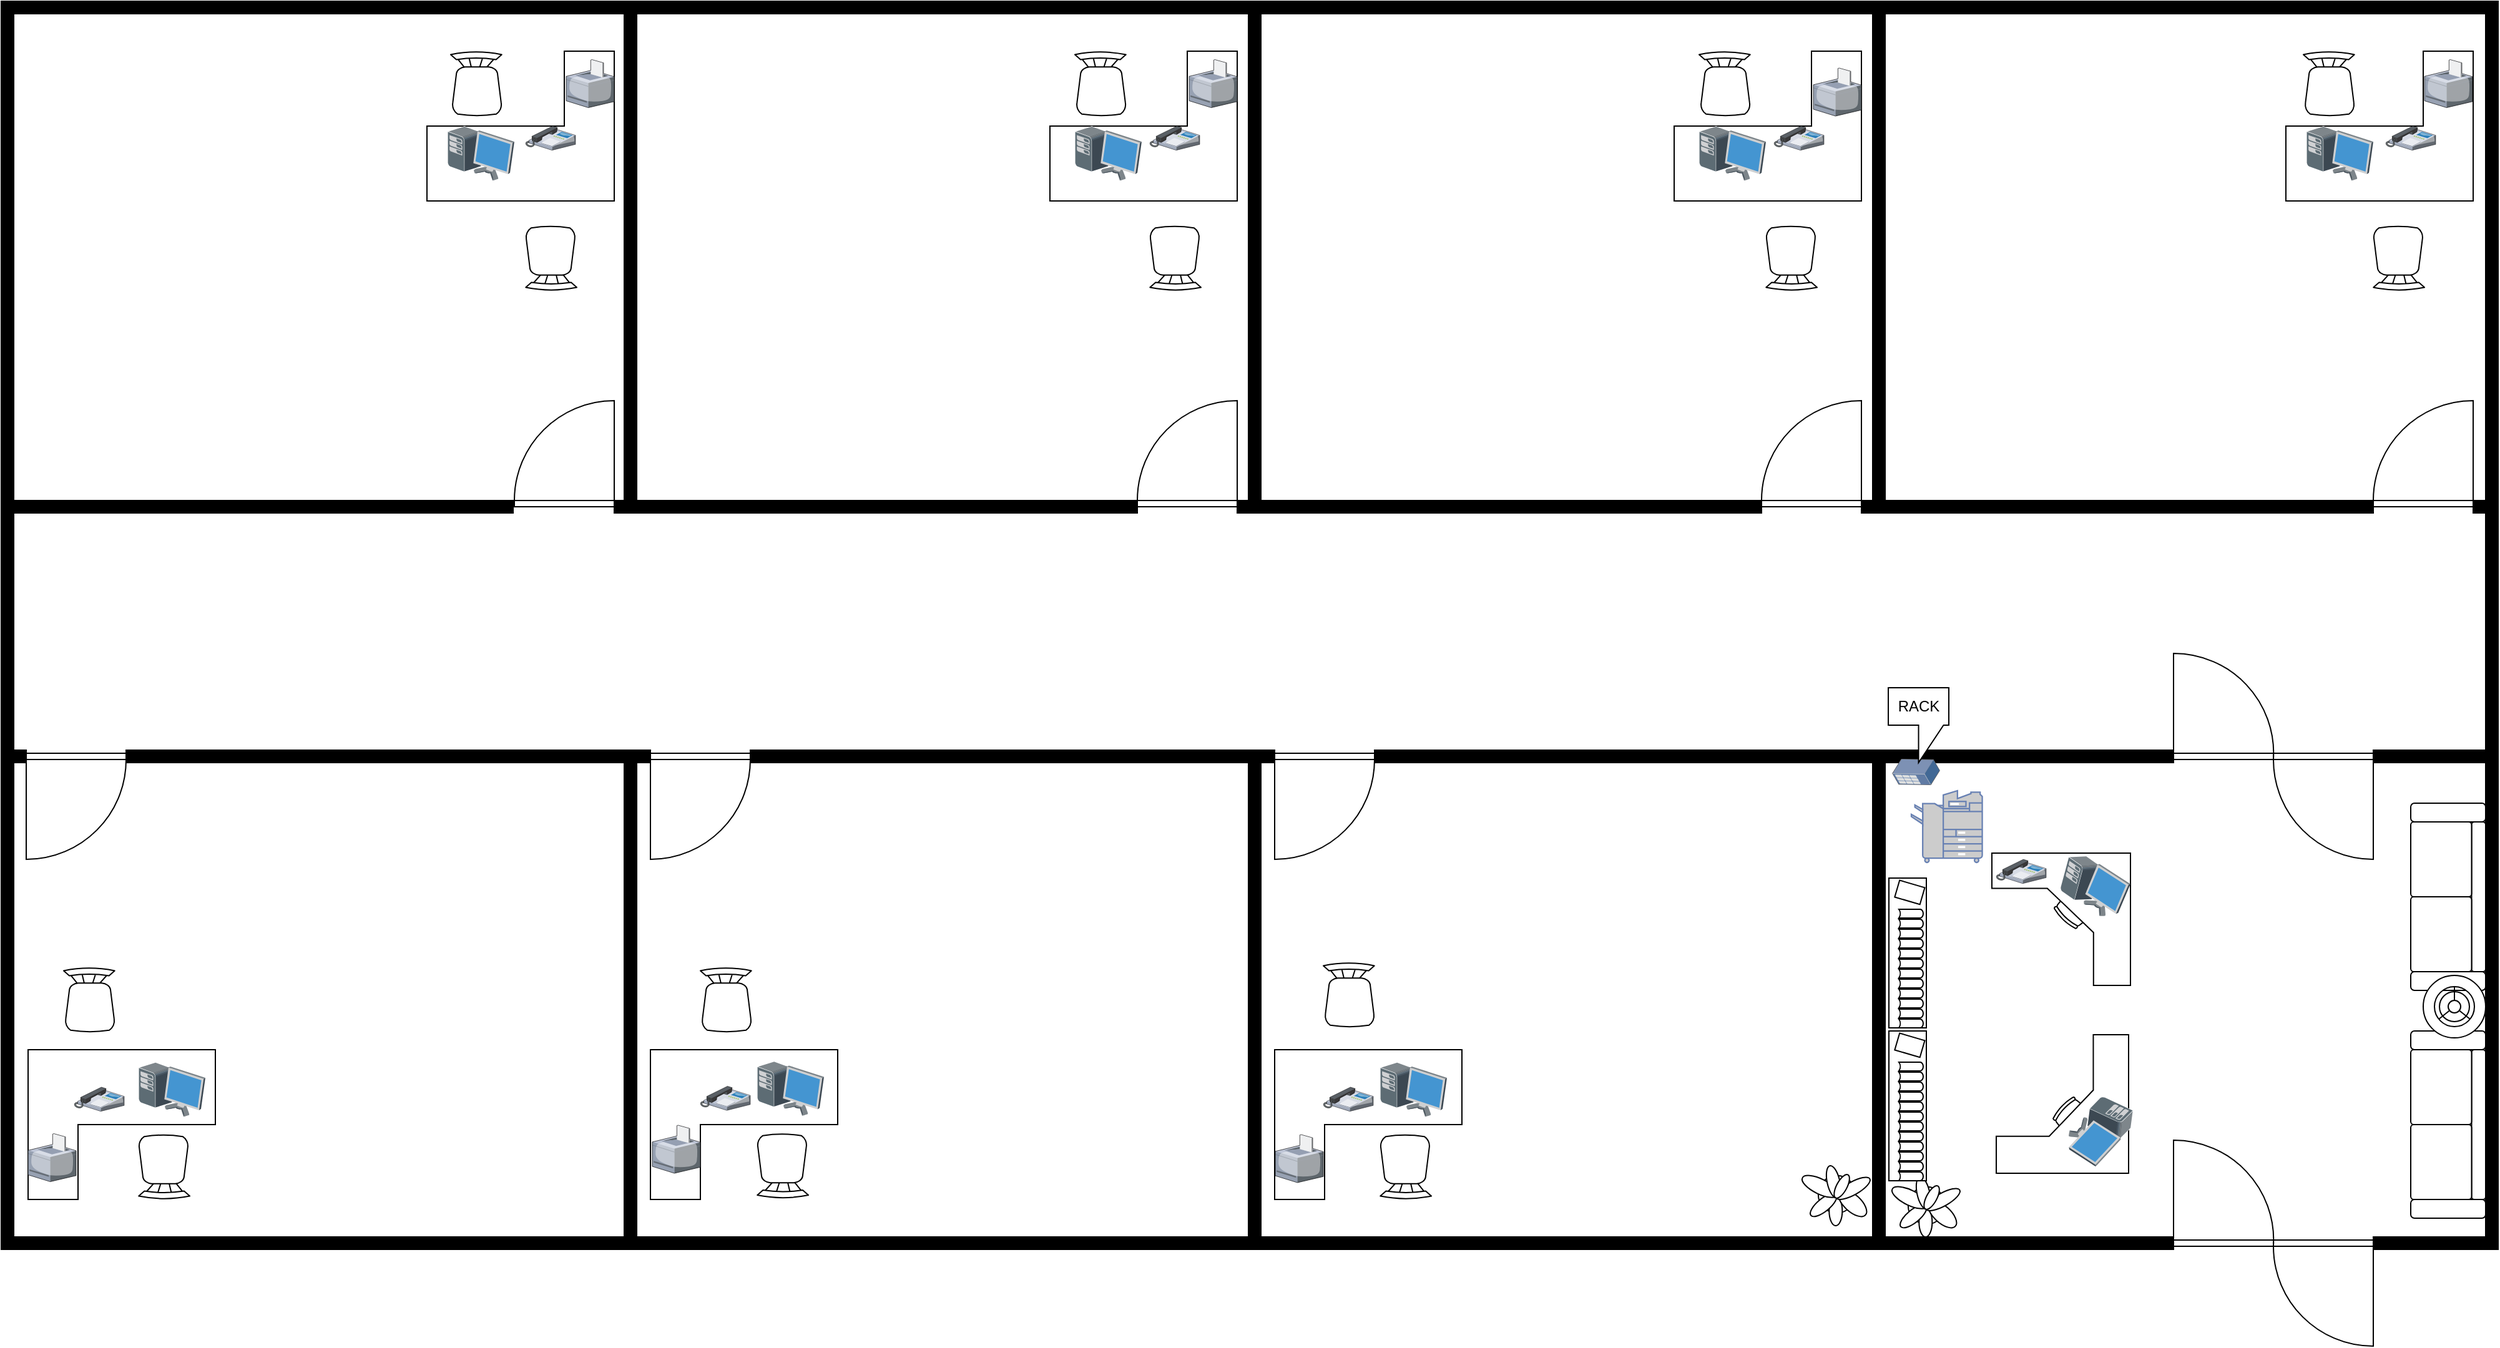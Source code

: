 <mxfile version="26.0.5">
  <diagram name="Page-1" id="38b20595-45e3-9b7f-d5ca-b57f44c5b66d">
    <mxGraphModel dx="3044" dy="1433" grid="1" gridSize="10" guides="1" tooltips="1" connect="1" arrows="1" fold="1" page="1" pageScale="1" pageWidth="1100" pageHeight="850" background="none" math="0" shadow="0">
      <root>
        <mxCell id="0" />
        <mxCell id="1" parent="0" />
        <mxCell id="beE5JjMMfGoEQ-mpP0OD-95" value="" style="verticalLabelPosition=bottom;html=1;verticalAlign=top;align=center;shape=mxgraph.floorplan.desk_corner_2;rotation=-180;" vertex="1" parent="1">
          <mxGeometry x="1830" y="40" width="150" height="120" as="geometry" />
        </mxCell>
        <mxCell id="beE5JjMMfGoEQ-mpP0OD-94" value="" style="verticalLabelPosition=bottom;html=1;verticalAlign=top;align=center;shape=mxgraph.floorplan.desk_corner_2;rotation=-180;" vertex="1" parent="1">
          <mxGeometry x="1340" y="40" width="150" height="120" as="geometry" />
        </mxCell>
        <mxCell id="beE5JjMMfGoEQ-mpP0OD-85" value="" style="verticalLabelPosition=bottom;html=1;verticalAlign=top;align=center;shape=mxgraph.floorplan.desk_corner_2;rotation=-180;" vertex="1" parent="1">
          <mxGeometry x="840" y="40" width="150" height="120" as="geometry" />
        </mxCell>
        <mxCell id="beE5JjMMfGoEQ-mpP0OD-96" value="" style="verticalLabelPosition=bottom;html=1;verticalAlign=top;align=center;shape=mxgraph.floorplan.desk_corner_2;rotation=-180;" vertex="1" parent="1">
          <mxGeometry x="341" y="40" width="150" height="120" as="geometry" />
        </mxCell>
        <mxCell id="beE5JjMMfGoEQ-mpP0OD-88" value="" style="verticalLabelPosition=bottom;html=1;verticalAlign=top;align=center;shape=mxgraph.floorplan.desk_corner_2;" vertex="1" parent="1">
          <mxGeometry x="21.5" y="840" width="150" height="120" as="geometry" />
        </mxCell>
        <mxCell id="beE5JjMMfGoEQ-mpP0OD-86" value="" style="verticalLabelPosition=bottom;html=1;verticalAlign=top;align=center;shape=mxgraph.floorplan.desk_corner_2;" vertex="1" parent="1">
          <mxGeometry x="520" y="840" width="150" height="120" as="geometry" />
        </mxCell>
        <mxCell id="beE5JjMMfGoEQ-mpP0OD-7" value="" style="verticalLabelPosition=bottom;html=1;verticalAlign=top;align=center;shape=mxgraph.floorplan.wall;fillColor=strokeColor;direction=south;" vertex="1" parent="1">
          <mxGeometry x="999" y="900" width="10" height="100" as="geometry" />
        </mxCell>
        <mxCell id="beE5JjMMfGoEQ-mpP0OD-8" value="" style="verticalLabelPosition=bottom;html=1;verticalAlign=top;align=center;shape=mxgraph.floorplan.wall;fillColor=strokeColor;" vertex="1" parent="1">
          <mxGeometry y="400" width="410" height="10" as="geometry" />
        </mxCell>
        <mxCell id="beE5JjMMfGoEQ-mpP0OD-10" value="" style="verticalLabelPosition=bottom;html=1;verticalAlign=top;align=center;shape=mxgraph.floorplan.wall;fillColor=strokeColor;direction=south;" vertex="1" parent="1">
          <mxGeometry x="1499" y="600" width="10" height="400" as="geometry" />
        </mxCell>
        <mxCell id="beE5JjMMfGoEQ-mpP0OD-11" value="" style="verticalLabelPosition=bottom;html=1;verticalAlign=top;align=center;shape=mxgraph.floorplan.wall;fillColor=strokeColor;direction=south;" vertex="1" parent="1">
          <mxGeometry x="499" y="610" width="10" height="390" as="geometry" />
        </mxCell>
        <mxCell id="beE5JjMMfGoEQ-mpP0OD-12" value="" style="verticalLabelPosition=bottom;html=1;verticalAlign=top;align=center;shape=mxgraph.floorplan.wall;fillColor=strokeColor;direction=south;" vertex="1" parent="1">
          <mxGeometry x="499" y="10" width="10" height="400" as="geometry" />
        </mxCell>
        <mxCell id="beE5JjMMfGoEQ-mpP0OD-13" value="" style="verticalLabelPosition=bottom;html=1;verticalAlign=top;align=center;shape=mxgraph.floorplan.wall;fillColor=strokeColor;direction=south;" vertex="1" parent="1">
          <mxGeometry x="999" y="10" width="10" height="400" as="geometry" />
        </mxCell>
        <mxCell id="beE5JjMMfGoEQ-mpP0OD-14" value="" style="verticalLabelPosition=bottom;html=1;verticalAlign=top;align=center;shape=mxgraph.floorplan.wall;fillColor=strokeColor;direction=south;" vertex="1" parent="1">
          <mxGeometry x="1499" y="10" width="10" height="400" as="geometry" />
        </mxCell>
        <mxCell id="beE5JjMMfGoEQ-mpP0OD-15" value="" style="verticalLabelPosition=bottom;html=1;verticalAlign=top;align=center;shape=mxgraph.floorplan.wall;fillColor=strokeColor;" vertex="1" parent="1">
          <mxGeometry y="600" width="20" height="10" as="geometry" />
        </mxCell>
        <mxCell id="beE5JjMMfGoEQ-mpP0OD-16" value="" style="verticalLabelPosition=bottom;html=1;verticalAlign=top;align=center;shape=mxgraph.floorplan.wall;fillColor=strokeColor;" vertex="1" parent="1">
          <mxGeometry x="1900" y="600" width="100" height="10" as="geometry" />
        </mxCell>
        <mxCell id="beE5JjMMfGoEQ-mpP0OD-19" value="" style="verticalLabelPosition=bottom;html=1;verticalAlign=top;align=center;shape=mxgraph.floorplan.wall;fillColor=strokeColor;" vertex="1" parent="1">
          <mxGeometry x="1100" y="600" width="640" height="10" as="geometry" />
        </mxCell>
        <mxCell id="beE5JjMMfGoEQ-mpP0OD-20" value="" style="verticalLabelPosition=bottom;html=1;verticalAlign=top;align=center;shape=mxgraph.floorplan.wall;fillColor=strokeColor;" vertex="1" parent="1">
          <mxGeometry x="1900" y="990" width="100" height="10" as="geometry" />
        </mxCell>
        <mxCell id="beE5JjMMfGoEQ-mpP0OD-21" value="" style="verticalLabelPosition=bottom;html=1;verticalAlign=top;align=center;shape=mxgraph.floorplan.wall;fillColor=strokeColor;" vertex="1" parent="1">
          <mxGeometry y="990" width="1740" height="10" as="geometry" />
        </mxCell>
        <mxCell id="beE5JjMMfGoEQ-mpP0OD-22" value="" style="verticalLabelPosition=bottom;html=1;verticalAlign=top;align=center;shape=mxgraph.floorplan.wall;fillColor=strokeColor;direction=south;" vertex="1" parent="1">
          <mxGeometry x="1990" width="10" height="1000" as="geometry" />
        </mxCell>
        <mxCell id="beE5JjMMfGoEQ-mpP0OD-27" value="" style="verticalLabelPosition=bottom;html=1;verticalAlign=top;align=center;shape=mxgraph.floorplan.doorOpposing;dx=0.5;" vertex="1" parent="1">
          <mxGeometry x="1740" y="522.5" width="160" height="165" as="geometry" />
        </mxCell>
        <mxCell id="beE5JjMMfGoEQ-mpP0OD-28" value="" style="verticalLabelPosition=bottom;html=1;verticalAlign=top;align=center;shape=mxgraph.floorplan.doorOpposing;dx=0.5;" vertex="1" parent="1">
          <mxGeometry x="1740" y="912.5" width="160" height="165" as="geometry" />
        </mxCell>
        <mxCell id="beE5JjMMfGoEQ-mpP0OD-29" value="" style="verticalLabelPosition=bottom;html=1;verticalAlign=top;align=center;shape=mxgraph.floorplan.wall;fillColor=strokeColor;" vertex="1" parent="1">
          <mxGeometry width="2000" height="10" as="geometry" />
        </mxCell>
        <mxCell id="beE5JjMMfGoEQ-mpP0OD-31" value="" style="verticalLabelPosition=bottom;html=1;verticalAlign=top;align=center;shape=mxgraph.floorplan.wall;fillColor=strokeColor;direction=south;" vertex="1" parent="1">
          <mxGeometry width="10" height="1000" as="geometry" />
        </mxCell>
        <mxCell id="beE5JjMMfGoEQ-mpP0OD-33" value="" style="verticalLabelPosition=bottom;html=1;verticalAlign=top;align=center;shape=mxgraph.floorplan.doorLeft;aspect=fixed;" vertex="1" parent="1">
          <mxGeometry x="1020" y="602.5" width="80" height="85" as="geometry" />
        </mxCell>
        <mxCell id="beE5JjMMfGoEQ-mpP0OD-34" value="" style="verticalLabelPosition=bottom;html=1;verticalAlign=top;align=center;shape=mxgraph.floorplan.wall;fillColor=strokeColor;" vertex="1" parent="1">
          <mxGeometry x="600" y="600" width="420" height="10" as="geometry" />
        </mxCell>
        <mxCell id="beE5JjMMfGoEQ-mpP0OD-35" value="" style="verticalLabelPosition=bottom;html=1;verticalAlign=top;align=center;shape=mxgraph.floorplan.wall;fillColor=strokeColor;direction=south;" vertex="1" parent="1">
          <mxGeometry x="999" y="610" width="10" height="302.5" as="geometry" />
        </mxCell>
        <mxCell id="beE5JjMMfGoEQ-mpP0OD-36" value="" style="verticalLabelPosition=bottom;html=1;verticalAlign=top;align=center;shape=mxgraph.floorplan.wall;fillColor=strokeColor;" vertex="1" parent="1">
          <mxGeometry x="100" y="600" width="420" height="10" as="geometry" />
        </mxCell>
        <mxCell id="beE5JjMMfGoEQ-mpP0OD-37" value="" style="verticalLabelPosition=bottom;html=1;verticalAlign=top;align=center;shape=mxgraph.floorplan.doorLeft;aspect=fixed;" vertex="1" parent="1">
          <mxGeometry x="520" y="602.5" width="80" height="85" as="geometry" />
        </mxCell>
        <mxCell id="beE5JjMMfGoEQ-mpP0OD-40" value="" style="verticalLabelPosition=bottom;html=1;verticalAlign=top;align=center;shape=mxgraph.floorplan.doorLeft;aspect=fixed;" vertex="1" parent="1">
          <mxGeometry x="20" y="602.5" width="80" height="85" as="geometry" />
        </mxCell>
        <mxCell id="beE5JjMMfGoEQ-mpP0OD-41" value="" style="verticalLabelPosition=bottom;html=1;verticalAlign=top;align=center;shape=mxgraph.floorplan.doorLeft;aspect=fixed;rotation=-180;" vertex="1" parent="1">
          <mxGeometry x="411" y="320" width="80" height="85" as="geometry" />
        </mxCell>
        <mxCell id="beE5JjMMfGoEQ-mpP0OD-42" value="" style="verticalLabelPosition=bottom;html=1;verticalAlign=top;align=center;shape=mxgraph.floorplan.doorLeft;aspect=fixed;rotation=-180;" vertex="1" parent="1">
          <mxGeometry x="1900" y="320" width="80" height="85" as="geometry" />
        </mxCell>
        <mxCell id="beE5JjMMfGoEQ-mpP0OD-43" value="" style="verticalLabelPosition=bottom;html=1;verticalAlign=top;align=center;shape=mxgraph.floorplan.doorLeft;aspect=fixed;rotation=-180;" vertex="1" parent="1">
          <mxGeometry x="1410" y="320" width="80" height="85" as="geometry" />
        </mxCell>
        <mxCell id="beE5JjMMfGoEQ-mpP0OD-44" value="" style="verticalLabelPosition=bottom;html=1;verticalAlign=top;align=center;shape=mxgraph.floorplan.doorLeft;aspect=fixed;rotation=-180;" vertex="1" parent="1">
          <mxGeometry x="910" y="320" width="80" height="85" as="geometry" />
        </mxCell>
        <mxCell id="beE5JjMMfGoEQ-mpP0OD-45" value="" style="verticalLabelPosition=bottom;html=1;verticalAlign=top;align=center;shape=mxgraph.floorplan.wall;fillColor=strokeColor;" vertex="1" parent="1">
          <mxGeometry x="1980" y="400" width="10" height="10" as="geometry" />
        </mxCell>
        <mxCell id="beE5JjMMfGoEQ-mpP0OD-46" value="" style="verticalLabelPosition=bottom;html=1;verticalAlign=top;align=center;shape=mxgraph.floorplan.wall;fillColor=strokeColor;" vertex="1" parent="1">
          <mxGeometry x="1490" y="400" width="410" height="10" as="geometry" />
        </mxCell>
        <mxCell id="beE5JjMMfGoEQ-mpP0OD-47" value="" style="verticalLabelPosition=bottom;html=1;verticalAlign=top;align=center;shape=mxgraph.floorplan.wall;fillColor=strokeColor;" vertex="1" parent="1">
          <mxGeometry x="491" y="400" width="419" height="10" as="geometry" />
        </mxCell>
        <mxCell id="beE5JjMMfGoEQ-mpP0OD-48" value="" style="verticalLabelPosition=bottom;html=1;verticalAlign=top;align=center;shape=mxgraph.floorplan.wall;fillColor=strokeColor;" vertex="1" parent="1">
          <mxGeometry x="990" y="400" width="420" height="10" as="geometry" />
        </mxCell>
        <mxCell id="beE5JjMMfGoEQ-mpP0OD-49" value="" style="verticalLabelPosition=bottom;html=1;verticalAlign=top;align=center;shape=mxgraph.floorplan.couch;rotation=90;" vertex="1" parent="1">
          <mxGeometry x="1885" y="687.5" width="150" height="60" as="geometry" />
        </mxCell>
        <mxCell id="beE5JjMMfGoEQ-mpP0OD-50" value="" style="verticalLabelPosition=bottom;html=1;verticalAlign=top;align=center;shape=mxgraph.floorplan.couch;rotation=90;" vertex="1" parent="1">
          <mxGeometry x="1885" y="870" width="150" height="60" as="geometry" />
        </mxCell>
        <mxCell id="beE5JjMMfGoEQ-mpP0OD-51" value="" style="verticalLabelPosition=bottom;html=1;verticalAlign=top;align=center;shape=mxgraph.floorplan.plant;" vertex="1" parent="1">
          <mxGeometry x="1516.5" y="939" width="47" height="51" as="geometry" />
        </mxCell>
        <mxCell id="beE5JjMMfGoEQ-mpP0OD-52" value="" style="verticalLabelPosition=bottom;html=1;verticalAlign=top;align=center;shape=mxgraph.floorplan.floor_lamp;" vertex="1" parent="1">
          <mxGeometry x="1940" y="780.5" width="50" height="50" as="geometry" />
        </mxCell>
        <mxCell id="beE5JjMMfGoEQ-mpP0OD-53" value="" style="verticalLabelPosition=bottom;html=1;verticalAlign=top;align=center;shape=mxgraph.floorplan.desk_corner_2;" vertex="1" parent="1">
          <mxGeometry x="1020" y="840" width="150" height="120" as="geometry" />
        </mxCell>
        <mxCell id="beE5JjMMfGoEQ-mpP0OD-55" value="" style="verticalLabelPosition=bottom;html=1;verticalAlign=top;align=center;shape=mxgraph.floorplan.chair;" vertex="1" parent="1">
          <mxGeometry x="1059" y="770" width="41" height="52" as="geometry" />
        </mxCell>
        <mxCell id="beE5JjMMfGoEQ-mpP0OD-56" value="" style="verticalLabelPosition=bottom;html=1;verticalAlign=top;align=center;shape=mxgraph.floorplan.chair;rotation=-180;" vertex="1" parent="1">
          <mxGeometry x="1104.5" y="908" width="41" height="52" as="geometry" />
        </mxCell>
        <mxCell id="beE5JjMMfGoEQ-mpP0OD-57" value="" style="verticalLabelPosition=bottom;html=1;verticalAlign=top;align=center;shape=mxgraph.floorplan.plant;" vertex="1" parent="1">
          <mxGeometry x="1444.5" y="930" width="47" height="51" as="geometry" />
        </mxCell>
        <mxCell id="beE5JjMMfGoEQ-mpP0OD-60" value="" style="verticalLabelPosition=bottom;html=1;verticalAlign=top;align=center;shape=mxgraph.floorplan.bookcase;rotation=-90;" vertex="1" parent="1">
          <mxGeometry x="1467" y="870" width="120" height="30" as="geometry" />
        </mxCell>
        <mxCell id="beE5JjMMfGoEQ-mpP0OD-61" value="" style="verticalLabelPosition=bottom;html=1;verticalAlign=top;align=center;shape=mxgraph.floorplan.bookcase;rotation=-90;" vertex="1" parent="1">
          <mxGeometry x="1467" y="747.5" width="120" height="30" as="geometry" />
        </mxCell>
        <mxCell id="beE5JjMMfGoEQ-mpP0OD-64" value="" style="verticalLabelPosition=bottom;sketch=0;aspect=fixed;html=1;verticalAlign=top;strokeColor=none;align=center;outlineConnect=0;shape=mxgraph.citrix.ip_phone;" vertex="1" parent="1">
          <mxGeometry x="1059" y="870" width="40" height="19.36" as="geometry" />
        </mxCell>
        <mxCell id="beE5JjMMfGoEQ-mpP0OD-65" value="" style="verticalLabelPosition=bottom;sketch=0;aspect=fixed;html=1;verticalAlign=top;strokeColor=none;align=center;outlineConnect=0;shape=mxgraph.citrix.printer;" vertex="1" parent="1">
          <mxGeometry x="1020.5" y="908" width="38.5" height="38.5" as="geometry" />
        </mxCell>
        <mxCell id="beE5JjMMfGoEQ-mpP0OD-66" value="" style="shadow=0;dashed=0;html=1;labelPosition=center;verticalLabelPosition=bottom;verticalAlign=top;align=center;outlineConnect=0;shape=mxgraph.veeam.3d.workstation;" vertex="1" parent="1">
          <mxGeometry x="1104.5" y="850" width="53.5" height="43.64" as="geometry" />
        </mxCell>
        <mxCell id="beE5JjMMfGoEQ-mpP0OD-67" value="" style="fontColor=#0066CC;verticalAlign=top;verticalLabelPosition=bottom;labelPosition=center;align=center;html=1;outlineConnect=0;fillColor=#CCCCCC;strokeColor=#6881B3;gradientColor=none;gradientDirection=north;strokeWidth=2;shape=mxgraph.networks.copier;" vertex="1" parent="1">
          <mxGeometry x="1530" y="632.5" width="56.79" height="57.5" as="geometry" />
        </mxCell>
        <mxCell id="beE5JjMMfGoEQ-mpP0OD-68" value="" style="verticalLabelPosition=bottom;html=1;verticalAlign=top;align=center;shape=mxgraph.floorplan.desk_corner;rotation=90;" vertex="1" parent="1">
          <mxGeometry x="1597" y="680" width="106" height="111" as="geometry" />
        </mxCell>
        <mxCell id="beE5JjMMfGoEQ-mpP0OD-69" value="" style="verticalLabelPosition=bottom;html=1;verticalAlign=top;align=center;shape=mxgraph.floorplan.desk_corner;rotation=-180;" vertex="1" parent="1">
          <mxGeometry x="1598" y="828" width="106" height="111" as="geometry" />
        </mxCell>
        <mxCell id="beE5JjMMfGoEQ-mpP0OD-70" value="" style="shadow=0;dashed=0;html=1;labelPosition=center;verticalLabelPosition=bottom;verticalAlign=top;align=center;outlineConnect=0;shape=mxgraph.veeam.3d.workstation;rotation=15;" vertex="1" parent="1">
          <mxGeometry x="1650.5" y="687.5" width="53.5" height="43.64" as="geometry" />
        </mxCell>
        <mxCell id="beE5JjMMfGoEQ-mpP0OD-71" value="" style="shadow=0;dashed=0;html=1;labelPosition=center;verticalLabelPosition=bottom;verticalAlign=top;align=center;outlineConnect=0;shape=mxgraph.veeam.3d.workstation;rotation=115;" vertex="1" parent="1">
          <mxGeometry x="1653.75" y="883.66" width="53.5" height="43.64" as="geometry" />
        </mxCell>
        <mxCell id="beE5JjMMfGoEQ-mpP0OD-72" value="" style="verticalLabelPosition=bottom;sketch=0;aspect=fixed;html=1;verticalAlign=top;strokeColor=none;align=center;outlineConnect=0;shape=mxgraph.citrix.ip_phone;" vertex="1" parent="1">
          <mxGeometry x="1598" y="687.5" width="40" height="19.36" as="geometry" />
        </mxCell>
        <mxCell id="beE5JjMMfGoEQ-mpP0OD-73" value="" style="verticalLabelPosition=bottom;html=1;verticalAlign=top;align=center;shape=mxgraph.floorplan.chair;" vertex="1" parent="1">
          <mxGeometry x="560" y="774" width="41" height="52" as="geometry" />
        </mxCell>
        <mxCell id="beE5JjMMfGoEQ-mpP0OD-74" value="" style="verticalLabelPosition=bottom;html=1;verticalAlign=top;align=center;shape=mxgraph.floorplan.chair;rotation=-180;" vertex="1" parent="1">
          <mxGeometry x="605.5" y="907.25" width="41" height="52" as="geometry" />
        </mxCell>
        <mxCell id="beE5JjMMfGoEQ-mpP0OD-75" value="" style="verticalLabelPosition=bottom;sketch=0;aspect=fixed;html=1;verticalAlign=top;strokeColor=none;align=center;outlineConnect=0;shape=mxgraph.citrix.ip_phone;" vertex="1" parent="1">
          <mxGeometry x="560" y="869.25" width="40" height="19.36" as="geometry" />
        </mxCell>
        <mxCell id="beE5JjMMfGoEQ-mpP0OD-76" value="" style="shadow=0;dashed=0;html=1;labelPosition=center;verticalLabelPosition=bottom;verticalAlign=top;align=center;outlineConnect=0;shape=mxgraph.veeam.3d.workstation;" vertex="1" parent="1">
          <mxGeometry x="605.5" y="849.25" width="53.5" height="43.64" as="geometry" />
        </mxCell>
        <mxCell id="beE5JjMMfGoEQ-mpP0OD-77" value="" style="verticalLabelPosition=bottom;html=1;verticalAlign=top;align=center;shape=mxgraph.floorplan.chair;" vertex="1" parent="1">
          <mxGeometry x="50" y="774" width="41" height="52" as="geometry" />
        </mxCell>
        <mxCell id="beE5JjMMfGoEQ-mpP0OD-78" value="" style="verticalLabelPosition=bottom;html=1;verticalAlign=top;align=center;shape=mxgraph.floorplan.chair;rotation=-180;" vertex="1" parent="1">
          <mxGeometry x="110" y="908" width="41" height="52" as="geometry" />
        </mxCell>
        <mxCell id="beE5JjMMfGoEQ-mpP0OD-79" value="" style="verticalLabelPosition=bottom;sketch=0;aspect=fixed;html=1;verticalAlign=top;strokeColor=none;align=center;outlineConnect=0;shape=mxgraph.citrix.ip_phone;" vertex="1" parent="1">
          <mxGeometry x="58.5" y="870" width="40" height="19.36" as="geometry" />
        </mxCell>
        <mxCell id="beE5JjMMfGoEQ-mpP0OD-80" value="" style="shadow=0;dashed=0;html=1;labelPosition=center;verticalLabelPosition=bottom;verticalAlign=top;align=center;outlineConnect=0;shape=mxgraph.veeam.3d.workstation;" vertex="1" parent="1">
          <mxGeometry x="110" y="850" width="53.5" height="43.64" as="geometry" />
        </mxCell>
        <mxCell id="beE5JjMMfGoEQ-mpP0OD-87" value="" style="verticalLabelPosition=bottom;sketch=0;aspect=fixed;html=1;verticalAlign=top;strokeColor=none;align=center;outlineConnect=0;shape=mxgraph.citrix.printer;" vertex="1" parent="1">
          <mxGeometry x="521.5" y="900.5" width="38.5" height="38.5" as="geometry" />
        </mxCell>
        <mxCell id="beE5JjMMfGoEQ-mpP0OD-89" value="" style="verticalLabelPosition=bottom;sketch=0;aspect=fixed;html=1;verticalAlign=top;strokeColor=none;align=center;outlineConnect=0;shape=mxgraph.citrix.printer;" vertex="1" parent="1">
          <mxGeometry x="21.5" y="907.25" width="38.5" height="38.5" as="geometry" />
        </mxCell>
        <mxCell id="beE5JjMMfGoEQ-mpP0OD-90" value="" style="verticalLabelPosition=bottom;html=1;verticalAlign=top;align=center;shape=mxgraph.floorplan.chair;" vertex="1" parent="1">
          <mxGeometry x="360" y="40" width="41" height="52" as="geometry" />
        </mxCell>
        <mxCell id="beE5JjMMfGoEQ-mpP0OD-91" value="" style="verticalLabelPosition=bottom;html=1;verticalAlign=top;align=center;shape=mxgraph.floorplan.chair;rotation=-180;" vertex="1" parent="1">
          <mxGeometry x="420" y="180" width="41" height="52" as="geometry" />
        </mxCell>
        <mxCell id="beE5JjMMfGoEQ-mpP0OD-92" value="" style="verticalLabelPosition=bottom;sketch=0;aspect=fixed;html=1;verticalAlign=top;strokeColor=none;align=center;outlineConnect=0;shape=mxgraph.citrix.ip_phone;" vertex="1" parent="1">
          <mxGeometry x="420" y="100" width="40" height="19.36" as="geometry" />
        </mxCell>
        <mxCell id="beE5JjMMfGoEQ-mpP0OD-93" value="" style="shadow=0;dashed=0;html=1;labelPosition=center;verticalLabelPosition=bottom;verticalAlign=top;align=center;outlineConnect=0;shape=mxgraph.veeam.3d.workstation;" vertex="1" parent="1">
          <mxGeometry x="357.5" y="100" width="53.5" height="43.64" as="geometry" />
        </mxCell>
        <mxCell id="beE5JjMMfGoEQ-mpP0OD-97" value="" style="verticalLabelPosition=bottom;html=1;verticalAlign=top;align=center;shape=mxgraph.floorplan.chair;" vertex="1" parent="1">
          <mxGeometry x="860" y="40" width="41" height="52" as="geometry" />
        </mxCell>
        <mxCell id="beE5JjMMfGoEQ-mpP0OD-98" value="" style="verticalLabelPosition=bottom;html=1;verticalAlign=top;align=center;shape=mxgraph.floorplan.chair;" vertex="1" parent="1">
          <mxGeometry x="1360" y="40" width="41" height="52" as="geometry" />
        </mxCell>
        <mxCell id="beE5JjMMfGoEQ-mpP0OD-99" value="" style="verticalLabelPosition=bottom;html=1;verticalAlign=top;align=center;shape=mxgraph.floorplan.chair;" vertex="1" parent="1">
          <mxGeometry x="1844" y="40" width="41" height="52" as="geometry" />
        </mxCell>
        <mxCell id="beE5JjMMfGoEQ-mpP0OD-100" value="" style="shadow=0;dashed=0;html=1;labelPosition=center;verticalLabelPosition=bottom;verticalAlign=top;align=center;outlineConnect=0;shape=mxgraph.veeam.3d.workstation;" vertex="1" parent="1">
          <mxGeometry x="860" y="100" width="53.5" height="43.64" as="geometry" />
        </mxCell>
        <mxCell id="beE5JjMMfGoEQ-mpP0OD-101" value="" style="shadow=0;dashed=0;html=1;labelPosition=center;verticalLabelPosition=bottom;verticalAlign=top;align=center;outlineConnect=0;shape=mxgraph.veeam.3d.workstation;" vertex="1" parent="1">
          <mxGeometry x="1360" y="100" width="53.5" height="43.64" as="geometry" />
        </mxCell>
        <mxCell id="beE5JjMMfGoEQ-mpP0OD-102" value="" style="shadow=0;dashed=0;html=1;labelPosition=center;verticalLabelPosition=bottom;verticalAlign=top;align=center;outlineConnect=0;shape=mxgraph.veeam.3d.workstation;" vertex="1" parent="1">
          <mxGeometry x="1846.5" y="100" width="53.5" height="43.64" as="geometry" />
        </mxCell>
        <mxCell id="beE5JjMMfGoEQ-mpP0OD-103" value="" style="verticalLabelPosition=bottom;sketch=0;aspect=fixed;html=1;verticalAlign=top;strokeColor=none;align=center;outlineConnect=0;shape=mxgraph.citrix.ip_phone;" vertex="1" parent="1">
          <mxGeometry x="920" y="100" width="40" height="19.36" as="geometry" />
        </mxCell>
        <mxCell id="beE5JjMMfGoEQ-mpP0OD-104" value="" style="verticalLabelPosition=bottom;sketch=0;aspect=fixed;html=1;verticalAlign=top;strokeColor=none;align=center;outlineConnect=0;shape=mxgraph.citrix.ip_phone;" vertex="1" parent="1">
          <mxGeometry x="1420" y="100" width="40" height="19.36" as="geometry" />
        </mxCell>
        <mxCell id="beE5JjMMfGoEQ-mpP0OD-105" value="" style="verticalLabelPosition=bottom;sketch=0;aspect=fixed;html=1;verticalAlign=top;strokeColor=none;align=center;outlineConnect=0;shape=mxgraph.citrix.ip_phone;" vertex="1" parent="1">
          <mxGeometry x="1910" y="100" width="40" height="19.36" as="geometry" />
        </mxCell>
        <mxCell id="beE5JjMMfGoEQ-mpP0OD-106" value="" style="verticalLabelPosition=bottom;html=1;verticalAlign=top;align=center;shape=mxgraph.floorplan.chair;rotation=-180;" vertex="1" parent="1">
          <mxGeometry x="920" y="180" width="41" height="52" as="geometry" />
        </mxCell>
        <mxCell id="beE5JjMMfGoEQ-mpP0OD-107" value="" style="verticalLabelPosition=bottom;html=1;verticalAlign=top;align=center;shape=mxgraph.floorplan.chair;rotation=-180;" vertex="1" parent="1">
          <mxGeometry x="1413.5" y="180" width="41" height="52" as="geometry" />
        </mxCell>
        <mxCell id="beE5JjMMfGoEQ-mpP0OD-108" value="" style="verticalLabelPosition=bottom;html=1;verticalAlign=top;align=center;shape=mxgraph.floorplan.chair;rotation=-180;" vertex="1" parent="1">
          <mxGeometry x="1900" y="180" width="41" height="52" as="geometry" />
        </mxCell>
        <mxCell id="beE5JjMMfGoEQ-mpP0OD-109" value="" style="verticalLabelPosition=bottom;sketch=0;aspect=fixed;html=1;verticalAlign=top;strokeColor=none;align=center;outlineConnect=0;shape=mxgraph.citrix.printer;" vertex="1" parent="1">
          <mxGeometry x="452.5" y="46.75" width="38.5" height="38.5" as="geometry" />
        </mxCell>
        <mxCell id="beE5JjMMfGoEQ-mpP0OD-110" value="" style="verticalLabelPosition=bottom;sketch=0;aspect=fixed;html=1;verticalAlign=top;strokeColor=none;align=center;outlineConnect=0;shape=mxgraph.citrix.printer;" vertex="1" parent="1">
          <mxGeometry x="951.5" y="46.75" width="38.5" height="38.5" as="geometry" />
        </mxCell>
        <mxCell id="beE5JjMMfGoEQ-mpP0OD-111" value="" style="verticalLabelPosition=bottom;sketch=0;aspect=fixed;html=1;verticalAlign=top;strokeColor=none;align=center;outlineConnect=0;shape=mxgraph.citrix.printer;" vertex="1" parent="1">
          <mxGeometry x="1451.5" y="53.5" width="38.5" height="38.5" as="geometry" />
        </mxCell>
        <mxCell id="beE5JjMMfGoEQ-mpP0OD-112" value="" style="verticalLabelPosition=bottom;sketch=0;aspect=fixed;html=1;verticalAlign=top;strokeColor=none;align=center;outlineConnect=0;shape=mxgraph.citrix.printer;" vertex="1" parent="1">
          <mxGeometry x="1941" y="46.75" width="38.5" height="38.5" as="geometry" />
        </mxCell>
        <mxCell id="beE5JjMMfGoEQ-mpP0OD-114" value="" style="image;points=[];aspect=fixed;html=1;align=center;shadow=0;dashed=0;image=img/lib/allied_telesis/storage/Datacenter_Server_Rack_Storage_Unit_Small.svg;rotation=-30;" vertex="1" parent="1">
          <mxGeometry x="1516.5" y="602.5" width="34.55" height="30" as="geometry" />
        </mxCell>
        <mxCell id="beE5JjMMfGoEQ-mpP0OD-117" value="RACK" style="shape=callout;whiteSpace=wrap;html=1;perimeter=calloutPerimeter;" vertex="1" parent="1">
          <mxGeometry x="1511.53" y="550" width="48.47" height="60" as="geometry" />
        </mxCell>
      </root>
    </mxGraphModel>
  </diagram>
</mxfile>
